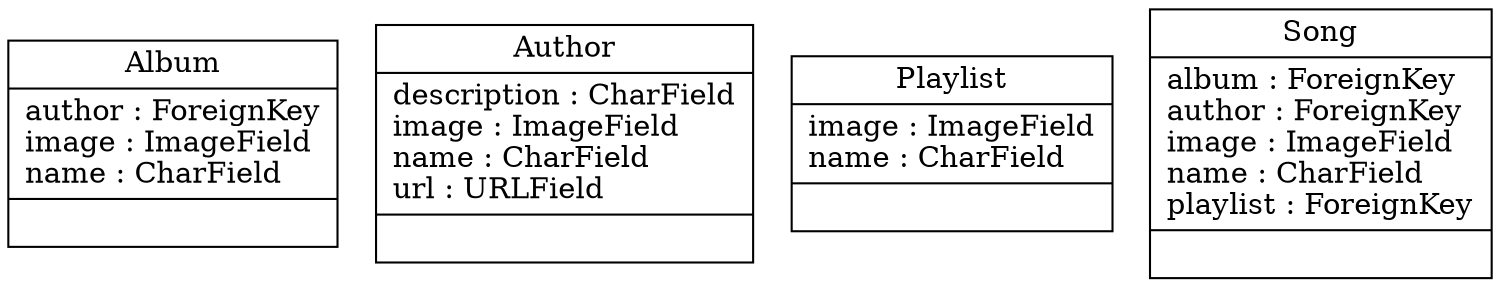 digraph "classes" {
rankdir=BT
charset="utf-8"
"musiclabsite.models.Album" [color="black", fontcolor="black", label="{Album|author : ForeignKey\limage : ImageField\lname : CharField\l|}", shape="record", style="solid"];
"musiclabsite.models.Author" [color="black", fontcolor="black", label="{Author|description : CharField\limage : ImageField\lname : CharField\lurl : URLField\l|}", shape="record", style="solid"];
"musiclabsite.models.Playlist" [color="black", fontcolor="black", label="{Playlist|image : ImageField\lname : CharField\l|}", shape="record", style="solid"];
"musiclabsite.models.Song" [color="black", fontcolor="black", label="{Song|album : ForeignKey\lauthor : ForeignKey\limage : ImageField\lname : CharField\lplaylist : ForeignKey\l|}", shape="record", style="solid"];
}
